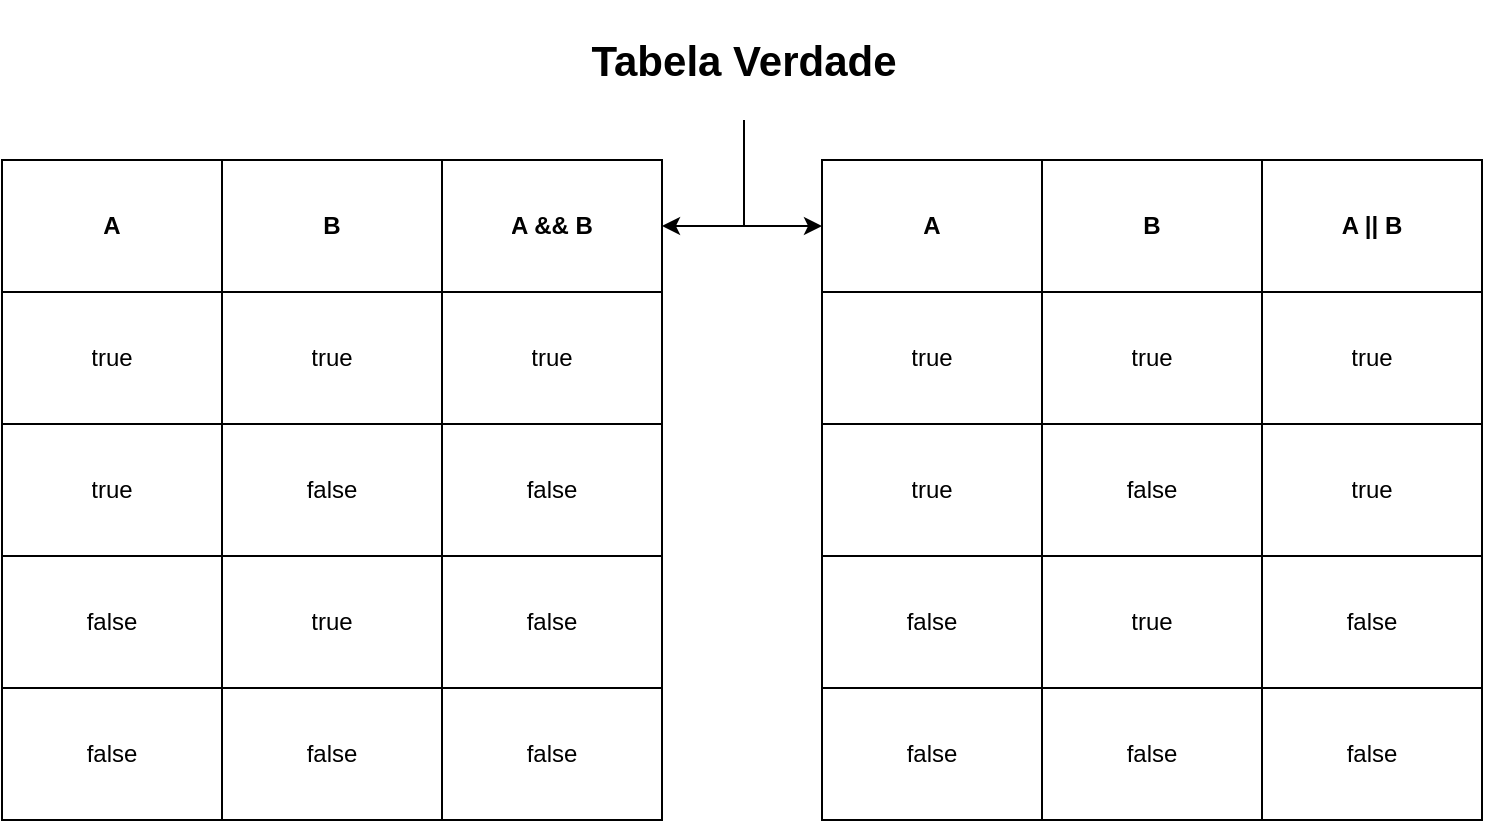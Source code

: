 <mxfile version="26.1.3">
  <diagram name="Página-1" id="kVQ6FnJOVzhc9vqYur7p">
    <mxGraphModel dx="1277" dy="710" grid="1" gridSize="10" guides="1" tooltips="1" connect="1" arrows="1" fold="1" page="1" pageScale="1" pageWidth="827" pageHeight="1169" math="0" shadow="0">
      <root>
        <mxCell id="0" />
        <mxCell id="1" parent="0" />
        <mxCell id="h5LZLs7A5Z7R0ED_bPJL-14" value="" style="shape=table;startSize=0;container=1;collapsible=0;childLayout=tableLayout;" vertex="1" parent="1">
          <mxGeometry x="43" y="180" width="330" height="330" as="geometry" />
        </mxCell>
        <mxCell id="h5LZLs7A5Z7R0ED_bPJL-15" value="" style="shape=tableRow;horizontal=0;startSize=0;swimlaneHead=0;swimlaneBody=0;strokeColor=inherit;top=0;left=0;bottom=0;right=0;collapsible=0;dropTarget=0;fillColor=none;points=[[0,0.5],[1,0.5]];portConstraint=eastwest;" vertex="1" parent="h5LZLs7A5Z7R0ED_bPJL-14">
          <mxGeometry width="330" height="66" as="geometry" />
        </mxCell>
        <mxCell id="h5LZLs7A5Z7R0ED_bPJL-16" value="A" style="shape=partialRectangle;html=1;whiteSpace=wrap;connectable=0;strokeColor=inherit;overflow=hidden;fillColor=none;top=0;left=0;bottom=0;right=0;pointerEvents=1;fontStyle=1" vertex="1" parent="h5LZLs7A5Z7R0ED_bPJL-15">
          <mxGeometry width="110" height="66" as="geometry">
            <mxRectangle width="110" height="66" as="alternateBounds" />
          </mxGeometry>
        </mxCell>
        <mxCell id="h5LZLs7A5Z7R0ED_bPJL-17" value="B" style="shape=partialRectangle;html=1;whiteSpace=wrap;connectable=0;strokeColor=inherit;overflow=hidden;fillColor=none;top=0;left=0;bottom=0;right=0;pointerEvents=1;fontStyle=1" vertex="1" parent="h5LZLs7A5Z7R0ED_bPJL-15">
          <mxGeometry x="110" width="110" height="66" as="geometry">
            <mxRectangle width="110" height="66" as="alternateBounds" />
          </mxGeometry>
        </mxCell>
        <mxCell id="h5LZLs7A5Z7R0ED_bPJL-18" value="A &amp;amp;&amp;amp; B" style="shape=partialRectangle;html=1;whiteSpace=wrap;connectable=0;strokeColor=inherit;overflow=hidden;fillColor=none;top=0;left=0;bottom=0;right=0;pointerEvents=1;fontStyle=1" vertex="1" parent="h5LZLs7A5Z7R0ED_bPJL-15">
          <mxGeometry x="220" width="110" height="66" as="geometry">
            <mxRectangle width="110" height="66" as="alternateBounds" />
          </mxGeometry>
        </mxCell>
        <mxCell id="h5LZLs7A5Z7R0ED_bPJL-19" value="" style="shape=tableRow;horizontal=0;startSize=0;swimlaneHead=0;swimlaneBody=0;strokeColor=inherit;top=0;left=0;bottom=0;right=0;collapsible=0;dropTarget=0;fillColor=none;points=[[0,0.5],[1,0.5]];portConstraint=eastwest;" vertex="1" parent="h5LZLs7A5Z7R0ED_bPJL-14">
          <mxGeometry y="66" width="330" height="66" as="geometry" />
        </mxCell>
        <mxCell id="h5LZLs7A5Z7R0ED_bPJL-20" value="true" style="shape=partialRectangle;html=1;whiteSpace=wrap;connectable=0;strokeColor=inherit;overflow=hidden;fillColor=none;top=0;left=0;bottom=0;right=0;pointerEvents=1;" vertex="1" parent="h5LZLs7A5Z7R0ED_bPJL-19">
          <mxGeometry width="110" height="66" as="geometry">
            <mxRectangle width="110" height="66" as="alternateBounds" />
          </mxGeometry>
        </mxCell>
        <mxCell id="h5LZLs7A5Z7R0ED_bPJL-21" value="true" style="shape=partialRectangle;html=1;whiteSpace=wrap;connectable=0;strokeColor=inherit;overflow=hidden;fillColor=none;top=0;left=0;bottom=0;right=0;pointerEvents=1;" vertex="1" parent="h5LZLs7A5Z7R0ED_bPJL-19">
          <mxGeometry x="110" width="110" height="66" as="geometry">
            <mxRectangle width="110" height="66" as="alternateBounds" />
          </mxGeometry>
        </mxCell>
        <mxCell id="h5LZLs7A5Z7R0ED_bPJL-22" value="true" style="shape=partialRectangle;html=1;whiteSpace=wrap;connectable=0;strokeColor=inherit;overflow=hidden;fillColor=none;top=0;left=0;bottom=0;right=0;pointerEvents=1;" vertex="1" parent="h5LZLs7A5Z7R0ED_bPJL-19">
          <mxGeometry x="220" width="110" height="66" as="geometry">
            <mxRectangle width="110" height="66" as="alternateBounds" />
          </mxGeometry>
        </mxCell>
        <mxCell id="h5LZLs7A5Z7R0ED_bPJL-23" value="" style="shape=tableRow;horizontal=0;startSize=0;swimlaneHead=0;swimlaneBody=0;strokeColor=inherit;top=0;left=0;bottom=0;right=0;collapsible=0;dropTarget=0;fillColor=none;points=[[0,0.5],[1,0.5]];portConstraint=eastwest;" vertex="1" parent="h5LZLs7A5Z7R0ED_bPJL-14">
          <mxGeometry y="132" width="330" height="66" as="geometry" />
        </mxCell>
        <mxCell id="h5LZLs7A5Z7R0ED_bPJL-24" value="true" style="shape=partialRectangle;html=1;whiteSpace=wrap;connectable=0;strokeColor=inherit;overflow=hidden;fillColor=none;top=0;left=0;bottom=0;right=0;pointerEvents=1;" vertex="1" parent="h5LZLs7A5Z7R0ED_bPJL-23">
          <mxGeometry width="110" height="66" as="geometry">
            <mxRectangle width="110" height="66" as="alternateBounds" />
          </mxGeometry>
        </mxCell>
        <mxCell id="h5LZLs7A5Z7R0ED_bPJL-25" value="false" style="shape=partialRectangle;html=1;whiteSpace=wrap;connectable=0;strokeColor=inherit;overflow=hidden;fillColor=none;top=0;left=0;bottom=0;right=0;pointerEvents=1;" vertex="1" parent="h5LZLs7A5Z7R0ED_bPJL-23">
          <mxGeometry x="110" width="110" height="66" as="geometry">
            <mxRectangle width="110" height="66" as="alternateBounds" />
          </mxGeometry>
        </mxCell>
        <mxCell id="h5LZLs7A5Z7R0ED_bPJL-26" value="false" style="shape=partialRectangle;html=1;whiteSpace=wrap;connectable=0;strokeColor=inherit;overflow=hidden;fillColor=none;top=0;left=0;bottom=0;right=0;pointerEvents=1;" vertex="1" parent="h5LZLs7A5Z7R0ED_bPJL-23">
          <mxGeometry x="220" width="110" height="66" as="geometry">
            <mxRectangle width="110" height="66" as="alternateBounds" />
          </mxGeometry>
        </mxCell>
        <mxCell id="h5LZLs7A5Z7R0ED_bPJL-27" value="" style="shape=tableRow;horizontal=0;startSize=0;swimlaneHead=0;swimlaneBody=0;strokeColor=inherit;top=0;left=0;bottom=0;right=0;collapsible=0;dropTarget=0;fillColor=none;points=[[0,0.5],[1,0.5]];portConstraint=eastwest;" vertex="1" parent="h5LZLs7A5Z7R0ED_bPJL-14">
          <mxGeometry y="198" width="330" height="66" as="geometry" />
        </mxCell>
        <mxCell id="h5LZLs7A5Z7R0ED_bPJL-28" value="false" style="shape=partialRectangle;html=1;whiteSpace=wrap;connectable=0;strokeColor=inherit;overflow=hidden;fillColor=none;top=0;left=0;bottom=0;right=0;pointerEvents=1;" vertex="1" parent="h5LZLs7A5Z7R0ED_bPJL-27">
          <mxGeometry width="110" height="66" as="geometry">
            <mxRectangle width="110" height="66" as="alternateBounds" />
          </mxGeometry>
        </mxCell>
        <mxCell id="h5LZLs7A5Z7R0ED_bPJL-29" value="true" style="shape=partialRectangle;html=1;whiteSpace=wrap;connectable=0;strokeColor=inherit;overflow=hidden;fillColor=none;top=0;left=0;bottom=0;right=0;pointerEvents=1;" vertex="1" parent="h5LZLs7A5Z7R0ED_bPJL-27">
          <mxGeometry x="110" width="110" height="66" as="geometry">
            <mxRectangle width="110" height="66" as="alternateBounds" />
          </mxGeometry>
        </mxCell>
        <mxCell id="h5LZLs7A5Z7R0ED_bPJL-30" value="false" style="shape=partialRectangle;html=1;whiteSpace=wrap;connectable=0;strokeColor=inherit;overflow=hidden;fillColor=none;top=0;left=0;bottom=0;right=0;pointerEvents=1;" vertex="1" parent="h5LZLs7A5Z7R0ED_bPJL-27">
          <mxGeometry x="220" width="110" height="66" as="geometry">
            <mxRectangle width="110" height="66" as="alternateBounds" />
          </mxGeometry>
        </mxCell>
        <mxCell id="h5LZLs7A5Z7R0ED_bPJL-31" value="" style="shape=tableRow;horizontal=0;startSize=0;swimlaneHead=0;swimlaneBody=0;strokeColor=inherit;top=0;left=0;bottom=0;right=0;collapsible=0;dropTarget=0;fillColor=none;points=[[0,0.5],[1,0.5]];portConstraint=eastwest;" vertex="1" parent="h5LZLs7A5Z7R0ED_bPJL-14">
          <mxGeometry y="264" width="330" height="66" as="geometry" />
        </mxCell>
        <mxCell id="h5LZLs7A5Z7R0ED_bPJL-32" value="false" style="shape=partialRectangle;html=1;whiteSpace=wrap;connectable=0;strokeColor=inherit;overflow=hidden;fillColor=none;top=0;left=0;bottom=0;right=0;pointerEvents=1;" vertex="1" parent="h5LZLs7A5Z7R0ED_bPJL-31">
          <mxGeometry width="110" height="66" as="geometry">
            <mxRectangle width="110" height="66" as="alternateBounds" />
          </mxGeometry>
        </mxCell>
        <mxCell id="h5LZLs7A5Z7R0ED_bPJL-33" value="false" style="shape=partialRectangle;html=1;whiteSpace=wrap;connectable=0;strokeColor=inherit;overflow=hidden;fillColor=none;top=0;left=0;bottom=0;right=0;pointerEvents=1;" vertex="1" parent="h5LZLs7A5Z7R0ED_bPJL-31">
          <mxGeometry x="110" width="110" height="66" as="geometry">
            <mxRectangle width="110" height="66" as="alternateBounds" />
          </mxGeometry>
        </mxCell>
        <mxCell id="h5LZLs7A5Z7R0ED_bPJL-34" value="false" style="shape=partialRectangle;html=1;whiteSpace=wrap;connectable=0;strokeColor=inherit;overflow=hidden;fillColor=none;top=0;left=0;bottom=0;right=0;pointerEvents=1;" vertex="1" parent="h5LZLs7A5Z7R0ED_bPJL-31">
          <mxGeometry x="220" width="110" height="66" as="geometry">
            <mxRectangle width="110" height="66" as="alternateBounds" />
          </mxGeometry>
        </mxCell>
        <mxCell id="h5LZLs7A5Z7R0ED_bPJL-36" value="" style="shape=table;startSize=0;container=1;collapsible=0;childLayout=tableLayout;" vertex="1" parent="1">
          <mxGeometry x="453" y="180" width="330" height="330" as="geometry" />
        </mxCell>
        <mxCell id="h5LZLs7A5Z7R0ED_bPJL-37" value="" style="shape=tableRow;horizontal=0;startSize=0;swimlaneHead=0;swimlaneBody=0;strokeColor=inherit;top=0;left=0;bottom=0;right=0;collapsible=0;dropTarget=0;fillColor=none;points=[[0,0.5],[1,0.5]];portConstraint=eastwest;" vertex="1" parent="h5LZLs7A5Z7R0ED_bPJL-36">
          <mxGeometry width="330" height="66" as="geometry" />
        </mxCell>
        <mxCell id="h5LZLs7A5Z7R0ED_bPJL-38" value="A" style="shape=partialRectangle;html=1;whiteSpace=wrap;connectable=0;strokeColor=inherit;overflow=hidden;fillColor=none;top=0;left=0;bottom=0;right=0;pointerEvents=1;fontStyle=1" vertex="1" parent="h5LZLs7A5Z7R0ED_bPJL-37">
          <mxGeometry width="110" height="66" as="geometry">
            <mxRectangle width="110" height="66" as="alternateBounds" />
          </mxGeometry>
        </mxCell>
        <mxCell id="h5LZLs7A5Z7R0ED_bPJL-39" value="B" style="shape=partialRectangle;html=1;whiteSpace=wrap;connectable=0;strokeColor=inherit;overflow=hidden;fillColor=none;top=0;left=0;bottom=0;right=0;pointerEvents=1;fontStyle=1" vertex="1" parent="h5LZLs7A5Z7R0ED_bPJL-37">
          <mxGeometry x="110" width="110" height="66" as="geometry">
            <mxRectangle width="110" height="66" as="alternateBounds" />
          </mxGeometry>
        </mxCell>
        <mxCell id="h5LZLs7A5Z7R0ED_bPJL-40" value="A || B" style="shape=partialRectangle;html=1;whiteSpace=wrap;connectable=0;strokeColor=inherit;overflow=hidden;fillColor=none;top=0;left=0;bottom=0;right=0;pointerEvents=1;fontStyle=1" vertex="1" parent="h5LZLs7A5Z7R0ED_bPJL-37">
          <mxGeometry x="220" width="110" height="66" as="geometry">
            <mxRectangle width="110" height="66" as="alternateBounds" />
          </mxGeometry>
        </mxCell>
        <mxCell id="h5LZLs7A5Z7R0ED_bPJL-41" value="" style="shape=tableRow;horizontal=0;startSize=0;swimlaneHead=0;swimlaneBody=0;strokeColor=inherit;top=0;left=0;bottom=0;right=0;collapsible=0;dropTarget=0;fillColor=none;points=[[0,0.5],[1,0.5]];portConstraint=eastwest;" vertex="1" parent="h5LZLs7A5Z7R0ED_bPJL-36">
          <mxGeometry y="66" width="330" height="66" as="geometry" />
        </mxCell>
        <mxCell id="h5LZLs7A5Z7R0ED_bPJL-42" value="true" style="shape=partialRectangle;html=1;whiteSpace=wrap;connectable=0;strokeColor=inherit;overflow=hidden;fillColor=none;top=0;left=0;bottom=0;right=0;pointerEvents=1;" vertex="1" parent="h5LZLs7A5Z7R0ED_bPJL-41">
          <mxGeometry width="110" height="66" as="geometry">
            <mxRectangle width="110" height="66" as="alternateBounds" />
          </mxGeometry>
        </mxCell>
        <mxCell id="h5LZLs7A5Z7R0ED_bPJL-43" value="true" style="shape=partialRectangle;html=1;whiteSpace=wrap;connectable=0;strokeColor=inherit;overflow=hidden;fillColor=none;top=0;left=0;bottom=0;right=0;pointerEvents=1;" vertex="1" parent="h5LZLs7A5Z7R0ED_bPJL-41">
          <mxGeometry x="110" width="110" height="66" as="geometry">
            <mxRectangle width="110" height="66" as="alternateBounds" />
          </mxGeometry>
        </mxCell>
        <mxCell id="h5LZLs7A5Z7R0ED_bPJL-44" value="true" style="shape=partialRectangle;html=1;whiteSpace=wrap;connectable=0;strokeColor=inherit;overflow=hidden;fillColor=none;top=0;left=0;bottom=0;right=0;pointerEvents=1;" vertex="1" parent="h5LZLs7A5Z7R0ED_bPJL-41">
          <mxGeometry x="220" width="110" height="66" as="geometry">
            <mxRectangle width="110" height="66" as="alternateBounds" />
          </mxGeometry>
        </mxCell>
        <mxCell id="h5LZLs7A5Z7R0ED_bPJL-45" value="" style="shape=tableRow;horizontal=0;startSize=0;swimlaneHead=0;swimlaneBody=0;strokeColor=inherit;top=0;left=0;bottom=0;right=0;collapsible=0;dropTarget=0;fillColor=none;points=[[0,0.5],[1,0.5]];portConstraint=eastwest;" vertex="1" parent="h5LZLs7A5Z7R0ED_bPJL-36">
          <mxGeometry y="132" width="330" height="66" as="geometry" />
        </mxCell>
        <mxCell id="h5LZLs7A5Z7R0ED_bPJL-46" value="true" style="shape=partialRectangle;html=1;whiteSpace=wrap;connectable=0;strokeColor=inherit;overflow=hidden;fillColor=none;top=0;left=0;bottom=0;right=0;pointerEvents=1;" vertex="1" parent="h5LZLs7A5Z7R0ED_bPJL-45">
          <mxGeometry width="110" height="66" as="geometry">
            <mxRectangle width="110" height="66" as="alternateBounds" />
          </mxGeometry>
        </mxCell>
        <mxCell id="h5LZLs7A5Z7R0ED_bPJL-47" value="false" style="shape=partialRectangle;html=1;whiteSpace=wrap;connectable=0;strokeColor=inherit;overflow=hidden;fillColor=none;top=0;left=0;bottom=0;right=0;pointerEvents=1;" vertex="1" parent="h5LZLs7A5Z7R0ED_bPJL-45">
          <mxGeometry x="110" width="110" height="66" as="geometry">
            <mxRectangle width="110" height="66" as="alternateBounds" />
          </mxGeometry>
        </mxCell>
        <mxCell id="h5LZLs7A5Z7R0ED_bPJL-48" value="true" style="shape=partialRectangle;html=1;whiteSpace=wrap;connectable=0;strokeColor=inherit;overflow=hidden;fillColor=none;top=0;left=0;bottom=0;right=0;pointerEvents=1;" vertex="1" parent="h5LZLs7A5Z7R0ED_bPJL-45">
          <mxGeometry x="220" width="110" height="66" as="geometry">
            <mxRectangle width="110" height="66" as="alternateBounds" />
          </mxGeometry>
        </mxCell>
        <mxCell id="h5LZLs7A5Z7R0ED_bPJL-49" value="" style="shape=tableRow;horizontal=0;startSize=0;swimlaneHead=0;swimlaneBody=0;strokeColor=inherit;top=0;left=0;bottom=0;right=0;collapsible=0;dropTarget=0;fillColor=none;points=[[0,0.5],[1,0.5]];portConstraint=eastwest;" vertex="1" parent="h5LZLs7A5Z7R0ED_bPJL-36">
          <mxGeometry y="198" width="330" height="66" as="geometry" />
        </mxCell>
        <mxCell id="h5LZLs7A5Z7R0ED_bPJL-50" value="false" style="shape=partialRectangle;html=1;whiteSpace=wrap;connectable=0;strokeColor=inherit;overflow=hidden;fillColor=none;top=0;left=0;bottom=0;right=0;pointerEvents=1;" vertex="1" parent="h5LZLs7A5Z7R0ED_bPJL-49">
          <mxGeometry width="110" height="66" as="geometry">
            <mxRectangle width="110" height="66" as="alternateBounds" />
          </mxGeometry>
        </mxCell>
        <mxCell id="h5LZLs7A5Z7R0ED_bPJL-51" value="true" style="shape=partialRectangle;html=1;whiteSpace=wrap;connectable=0;strokeColor=inherit;overflow=hidden;fillColor=none;top=0;left=0;bottom=0;right=0;pointerEvents=1;" vertex="1" parent="h5LZLs7A5Z7R0ED_bPJL-49">
          <mxGeometry x="110" width="110" height="66" as="geometry">
            <mxRectangle width="110" height="66" as="alternateBounds" />
          </mxGeometry>
        </mxCell>
        <mxCell id="h5LZLs7A5Z7R0ED_bPJL-52" value="false" style="shape=partialRectangle;html=1;whiteSpace=wrap;connectable=0;strokeColor=inherit;overflow=hidden;fillColor=none;top=0;left=0;bottom=0;right=0;pointerEvents=1;" vertex="1" parent="h5LZLs7A5Z7R0ED_bPJL-49">
          <mxGeometry x="220" width="110" height="66" as="geometry">
            <mxRectangle width="110" height="66" as="alternateBounds" />
          </mxGeometry>
        </mxCell>
        <mxCell id="h5LZLs7A5Z7R0ED_bPJL-53" value="" style="shape=tableRow;horizontal=0;startSize=0;swimlaneHead=0;swimlaneBody=0;strokeColor=inherit;top=0;left=0;bottom=0;right=0;collapsible=0;dropTarget=0;fillColor=none;points=[[0,0.5],[1,0.5]];portConstraint=eastwest;" vertex="1" parent="h5LZLs7A5Z7R0ED_bPJL-36">
          <mxGeometry y="264" width="330" height="66" as="geometry" />
        </mxCell>
        <mxCell id="h5LZLs7A5Z7R0ED_bPJL-54" value="false" style="shape=partialRectangle;html=1;whiteSpace=wrap;connectable=0;strokeColor=inherit;overflow=hidden;fillColor=none;top=0;left=0;bottom=0;right=0;pointerEvents=1;" vertex="1" parent="h5LZLs7A5Z7R0ED_bPJL-53">
          <mxGeometry width="110" height="66" as="geometry">
            <mxRectangle width="110" height="66" as="alternateBounds" />
          </mxGeometry>
        </mxCell>
        <mxCell id="h5LZLs7A5Z7R0ED_bPJL-55" value="false" style="shape=partialRectangle;html=1;whiteSpace=wrap;connectable=0;strokeColor=inherit;overflow=hidden;fillColor=none;top=0;left=0;bottom=0;right=0;pointerEvents=1;" vertex="1" parent="h5LZLs7A5Z7R0ED_bPJL-53">
          <mxGeometry x="110" width="110" height="66" as="geometry">
            <mxRectangle width="110" height="66" as="alternateBounds" />
          </mxGeometry>
        </mxCell>
        <mxCell id="h5LZLs7A5Z7R0ED_bPJL-56" value="false" style="shape=partialRectangle;html=1;whiteSpace=wrap;connectable=0;strokeColor=inherit;overflow=hidden;fillColor=none;top=0;left=0;bottom=0;right=0;pointerEvents=1;" vertex="1" parent="h5LZLs7A5Z7R0ED_bPJL-53">
          <mxGeometry x="220" width="110" height="66" as="geometry">
            <mxRectangle width="110" height="66" as="alternateBounds" />
          </mxGeometry>
        </mxCell>
        <mxCell id="h5LZLs7A5Z7R0ED_bPJL-59" style="edgeStyle=orthogonalEdgeStyle;rounded=0;orthogonalLoop=1;jettySize=auto;html=1;" edge="1" parent="1" source="h5LZLs7A5Z7R0ED_bPJL-57" target="h5LZLs7A5Z7R0ED_bPJL-15">
          <mxGeometry relative="1" as="geometry" />
        </mxCell>
        <mxCell id="h5LZLs7A5Z7R0ED_bPJL-60" style="edgeStyle=orthogonalEdgeStyle;rounded=0;orthogonalLoop=1;jettySize=auto;html=1;" edge="1" parent="1" source="h5LZLs7A5Z7R0ED_bPJL-57" target="h5LZLs7A5Z7R0ED_bPJL-37">
          <mxGeometry relative="1" as="geometry" />
        </mxCell>
        <mxCell id="h5LZLs7A5Z7R0ED_bPJL-57" value="Tabela Verdade" style="text;strokeColor=none;align=center;fillColor=none;html=1;verticalAlign=middle;whiteSpace=wrap;rounded=0;fontSize=21;fontStyle=1" vertex="1" parent="1">
          <mxGeometry x="322" y="100" width="184" height="60" as="geometry" />
        </mxCell>
      </root>
    </mxGraphModel>
  </diagram>
</mxfile>
